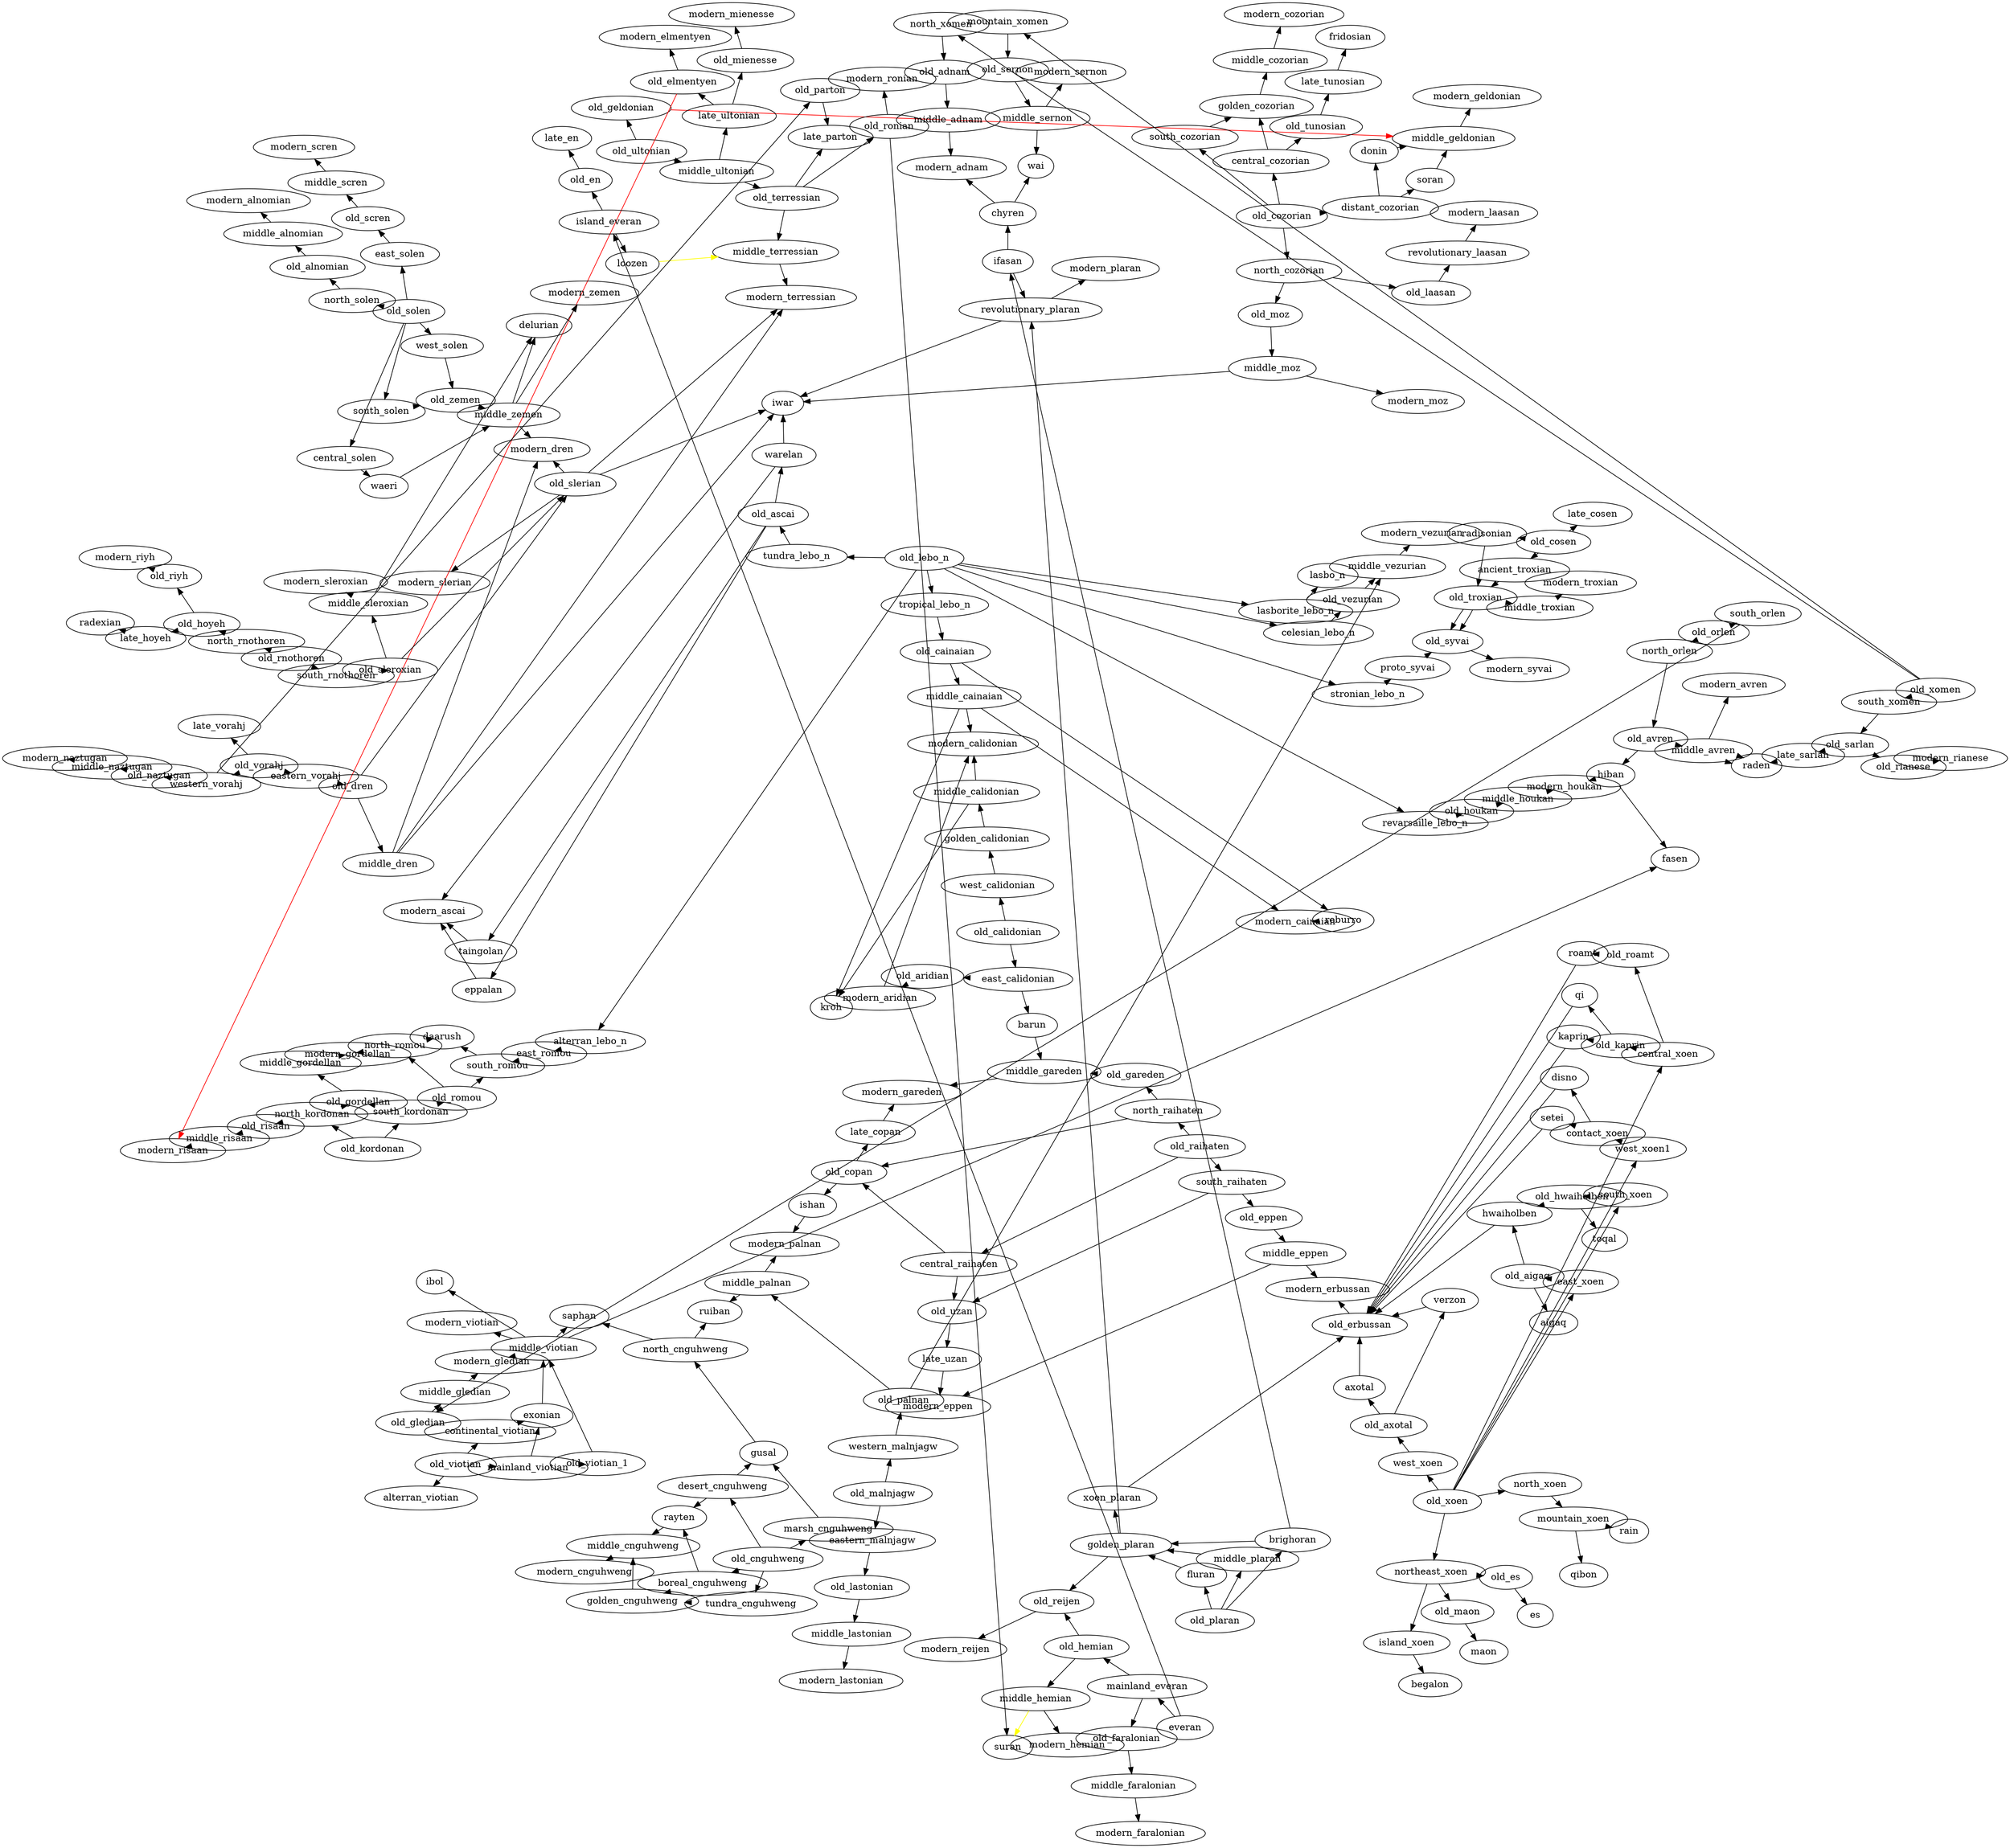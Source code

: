 digraph history {
rankdir="LR"
layout=twopi
//overlap="prism"
//bgcolor="grey"


subgraph cluster_red {
    old_ultonian -> old_geldonian
    old_ultonian -> middle_ultonian -> old_terressian -> old_ronian -> suran
                old_ronian -> modern_ronian
            old_terressian -> middle_terressian -> modern_terressian
            old_terressian -> late_parton
        middle_ultonian -> late_ultonian -> old_mienesse -> modern_mienesse
            late_ultonian -> old_elmentyen -> modern_elmentyen
}


subgraph cluster_brown {
    old_kordonan -> north_kordonan -> old_risaan -> middle_risaan -> modern_risaan
        north_kordonan -> old_gordellan -> middle_gordellan -> modern_gordellan
    old_kordonan -> south_kordonan -> old_gordellan
        south_kordonan -> old_romou -> north_romou -> modern_gordellan
                north_romou -> daarush
            old_romou -> south_romou -> daarush
}


subgraph cluster_turquoise {
    old_viotian -> continental_viotian -> exonian -> middle_viotian -> ibol
    old_viotian -> mainland_viotian -> exonian
        mainland_viotian -> old_viotian_1 -> middle_viotian -> modern_viotian
                middle_viotian -> saphan
    old_viotian -> alterran_viotian
}


subgraph cluster_lilac {
    old_cosen -> ancient_troxian -> old_troxian -> middle_troxian -> modern_troxian
    old_cosen -> radisonian -> old_troxian
    old_cosen -> late_cosen
}


subgraph cluster_violet {
    old_cozorian -> distant_cozorian -> soran -> middle_geldonian
        distant_cozorian -> donin -> middle_geldonian
                middle_geldonian -> modern_geldonian
    old_cozorian -> north_cozorian -> old_laasan -> revolutionary_laasan -> modern_laasan
        north_cozorian -> old_moz -> middle_moz -> modern_moz
    old_cozorian -> central_cozorian -> old_tunosian -> late_tunosian -> fridosian
        central_cozorian -> golden_cozorian
    old_cozorian -> south_cozorian -> golden_cozorian -> middle_cozorian -> modern_cozorian
}


subgraph cluster_carrot {
    old_calidonian -> west_calidonian -> golden_calidonian -> middle_calidonian -> modern_calidonian
    old_calidonian -> east_calidonian -> old_aridian -> modern_aridian -> modern_calidonian
        east_calidonian -> barun
}


subgraph cluster_purple {
    old_raihaten -> north_raihaten -> old_gareden -> middle_gareden -> modern_gareden
        north_raihaten -> old_copan -> late_copan -> modern_gareden
            old_copan -> ishan
    old_raihaten -> central_raihaten -> old_copan
        central_raihaten -> old_uzan -> late_uzan -> modern_eppen
    old_raihaten -> south_raihaten -> old_uzan
        south_raihaten -> old_eppen -> middle_eppen -> modern_eppen
}


subgraph cluster_deep_lilac {
    old_malnjagw -> western_malnjagw -> old_palnan -> middle_palnan -> modern_palnan
                middle_palnan -> ruiban
            old_palnan -> middle_vezurian -> modern_vezurian
    old_malnjagw -> eastern_malnjagw -> old_lastonian -> middle_lastonian -> modern_lastonian
}


subgraph cluster_white {
    old_cnguhweng -> tundra_cnguhweng -> golden_cnguhweng -> middle_cnguhweng -> modern_cnguhweng
    old_cnguhweng -> boreal_cnguhweng -> golden_cnguhweng
        boreal_cnguhweng -> rayten -> middle_cnguhweng
    old_cnguhweng -> desert_cnguhweng -> rayten
        desert_cnguhweng -> gusal -> north_cnguhweng
    old_cnguhweng -> marsh_cnguhweng -> gusal
}


subgraph cluster_yellow {
    everan -> island_everan -> loozen
        island_everan -> old_en -> late_en
    everan -> mainland_everan -> old_faralonian -> middle_faralonian -> modern_faralonian
        mainland_everan -> old_hemian -> middle_hemian -> modern_hemian
}


subgraph cluster_green {
    old_plaran -> fluran -> golden_plaran -> old_reijen -> modern_reijen
    old_plaran -> middle_plaran -> golden_plaran -> xoen_plaran -> old_erbussan -> modern_erbussan
            golden_plaran -> revolutionary_plaran -> modern_plaran
    old_plaran -> brighoran -> golden_plaran
        brighoran -> ifasan -> revolutionary_plaran
            ifasan -> chyren
}


subgraph cluster_dark_grey {
    old_xomen -> mountain_xomen -> old_sernon -> middle_sernon -> modern_sernon
                middle_sernon -> wai
    old_xomen -> north_xomen -> old_adnam -> middle_adnam -> modern_adnam
    old_xomen -> south_xomen -> old_sarlan -> late_sarlan -> raden
            old_sarlan -> old_rianese -> modern_rianese
}


subgraph cluster_bloody {
    old_orlen -> north_orlen -> old_avren -> hiban -> fasen
                hiban -> modern_houkan
            old_avren -> middle_avren -> modern_avren
    old_orlen -> south_orlen -> old_gledian -> middle_gledian -> modern_gledian
}


subgraph cluster_light_green {
    old_lebo_n -> revarsaille_lebo_n -> old_houkan -> middle_houkan
    old_lebo_n -> stronian_lebo_n -> proto_syvai -> old_syvai -> modern_syvai
    old_lebo_n -> tropical_lebo_n -> old_cainaian -> middle_cainaian -> modern_cainaian
                middle_cainaian -> kroh
            old_cainaian -> reburro -> modern_cainaian
    old_lebo_n -> celesian_lebo_n -> old_vezurian
    old_lebo_n -> lasborite_lebo_n -> lasbo_n
    old_lebo_n -> tundra_lebo_n -> old_ascai -> warelan -> iwar
                warelan -> modern_ascai
            old_ascai -> taingolan -> modern_ascai
            old_ascai -> eppalan -> modern_ascai
    old_lebo_n -> alterran_lebo_n -> east_romou
}


subgraph cluster_blue {
    old_solen -> west_solen -> old_zemen -> middle_zemen -> modern_zemen
                middle_zemen -> delurian
                middle_zemen -> modern_dren
    old_solen -> south_solen -> old_zemen
    old_solen -> central_solen -> waeri -> middle_zemen
    old_solen -> east_solen -> old_scren -> middle_scren -> modern_scren
    old_solen -> north_solen -> old_alnomian -> middle_alnomian -> modern_alnomian
}


subgraph cluster_banana {
    old_rnothoren -> north_rnothoren -> old_hoyeh -> old_riyh -> modern_riyh
            old_hoyeh -> late_hoyeh -> radexian
    old_rnothoren -> south_rnothoren -> old_sleroxian -> middle_sleroxian -> modern_sleroxian
            old_sleroxian -> old_slerian -> modern_slerian
}
// -> ancient_ old_ middle_ modern_ late_
//north_ south_ central_
//golden_
subgraph cluster_swampy_green {
    old_vorahj -> eastern_vorahj -> old_dren -> middle_dren
    old_vorahj -> late_vorahj
    old_vorahj -> western_vorahj -> old_naztugan -> middle_naztugan -> modern_naztugan
        western_vorahj -> old_parton
}


subgraph cluster_grey {
    old_xoen -> northeast_xoen -> island_xoen -> begalon
        northeast_xoen -> old_maon -> maon
        northeast_xoen -> old_es -> es
    old_xoen -> north_xoen -> mountain_xoen -> qibon
            mountain_xoen -> rain
    old_xoen -> west_xoen -> old_axotal -> axotal
            old_axotal -> verzon
    old_xoen -> east_xoen -> old_aigaq -> aigaq
            old_aigaq -> hwaiholben
    old_xoen -> south_xoen -> old_hwaiholben -> hwaiholben
            old_hwaiholben -> toqal
    old_xoen -> west_xoen1 -> contact_xoen -> setei
            contact_xoen -> disno
    old_xoen -> central_xoen -> old_kaprin -> kaprin
            old_kaprin -> qi
        central_xoen -> old_roamt -> roamt
}


// cross branches links
old_geldonian -> middle_geldonian [color="red"]
old_elmentyen -> modern_risaan [color="red"]
old_troxian -> old_syvai
middle_calidonian -> kroh
barun -> middle_gareden
ishan -> modern_palnan
north_cnguhweng -> ruiban
north_cnguhweng -> saphan
loozen -> middle_terressian [color="yellow"]
middle_hemian -> suran [color="yellow"]
old_hemian -> old_reijen
middle_eppen -> modern_erbussan
chyren -> wai
chyren -> modern_adnam
middle_avren -> raden
middle_viotian -> fasen
middle_viotian -> modern_gledian
middle_avren -> raden
middle_houkan -> modern_houkan
old_vezurian -> middle_vezurian
middle_cainaian -> modern_calidonian
old_troxian -> old_syvai
revolutionary_plaran -> iwar
middle_moz -> iwar
east_romou -> south_romou
middle_sleroxian -> delurian
//old_slerian ->
old_slerian -> modern_dren
old_dren -> old_slerian
middle_dren -> modern_dren
middle_dren -> modern_terressian
old_slerian -> modern_terressian
middle_dren -> iwar
old_slerian -> iwar
old_parton -> late_parton
axotal -> old_erbussan
verzon -> old_erbussan
hwaiholben -> old_erbussan
setei -> old_erbussan
disno -> old_erbussan
kaprin -> old_erbussan
qi -> old_erbussan
roamt -> old_erbussan
}
